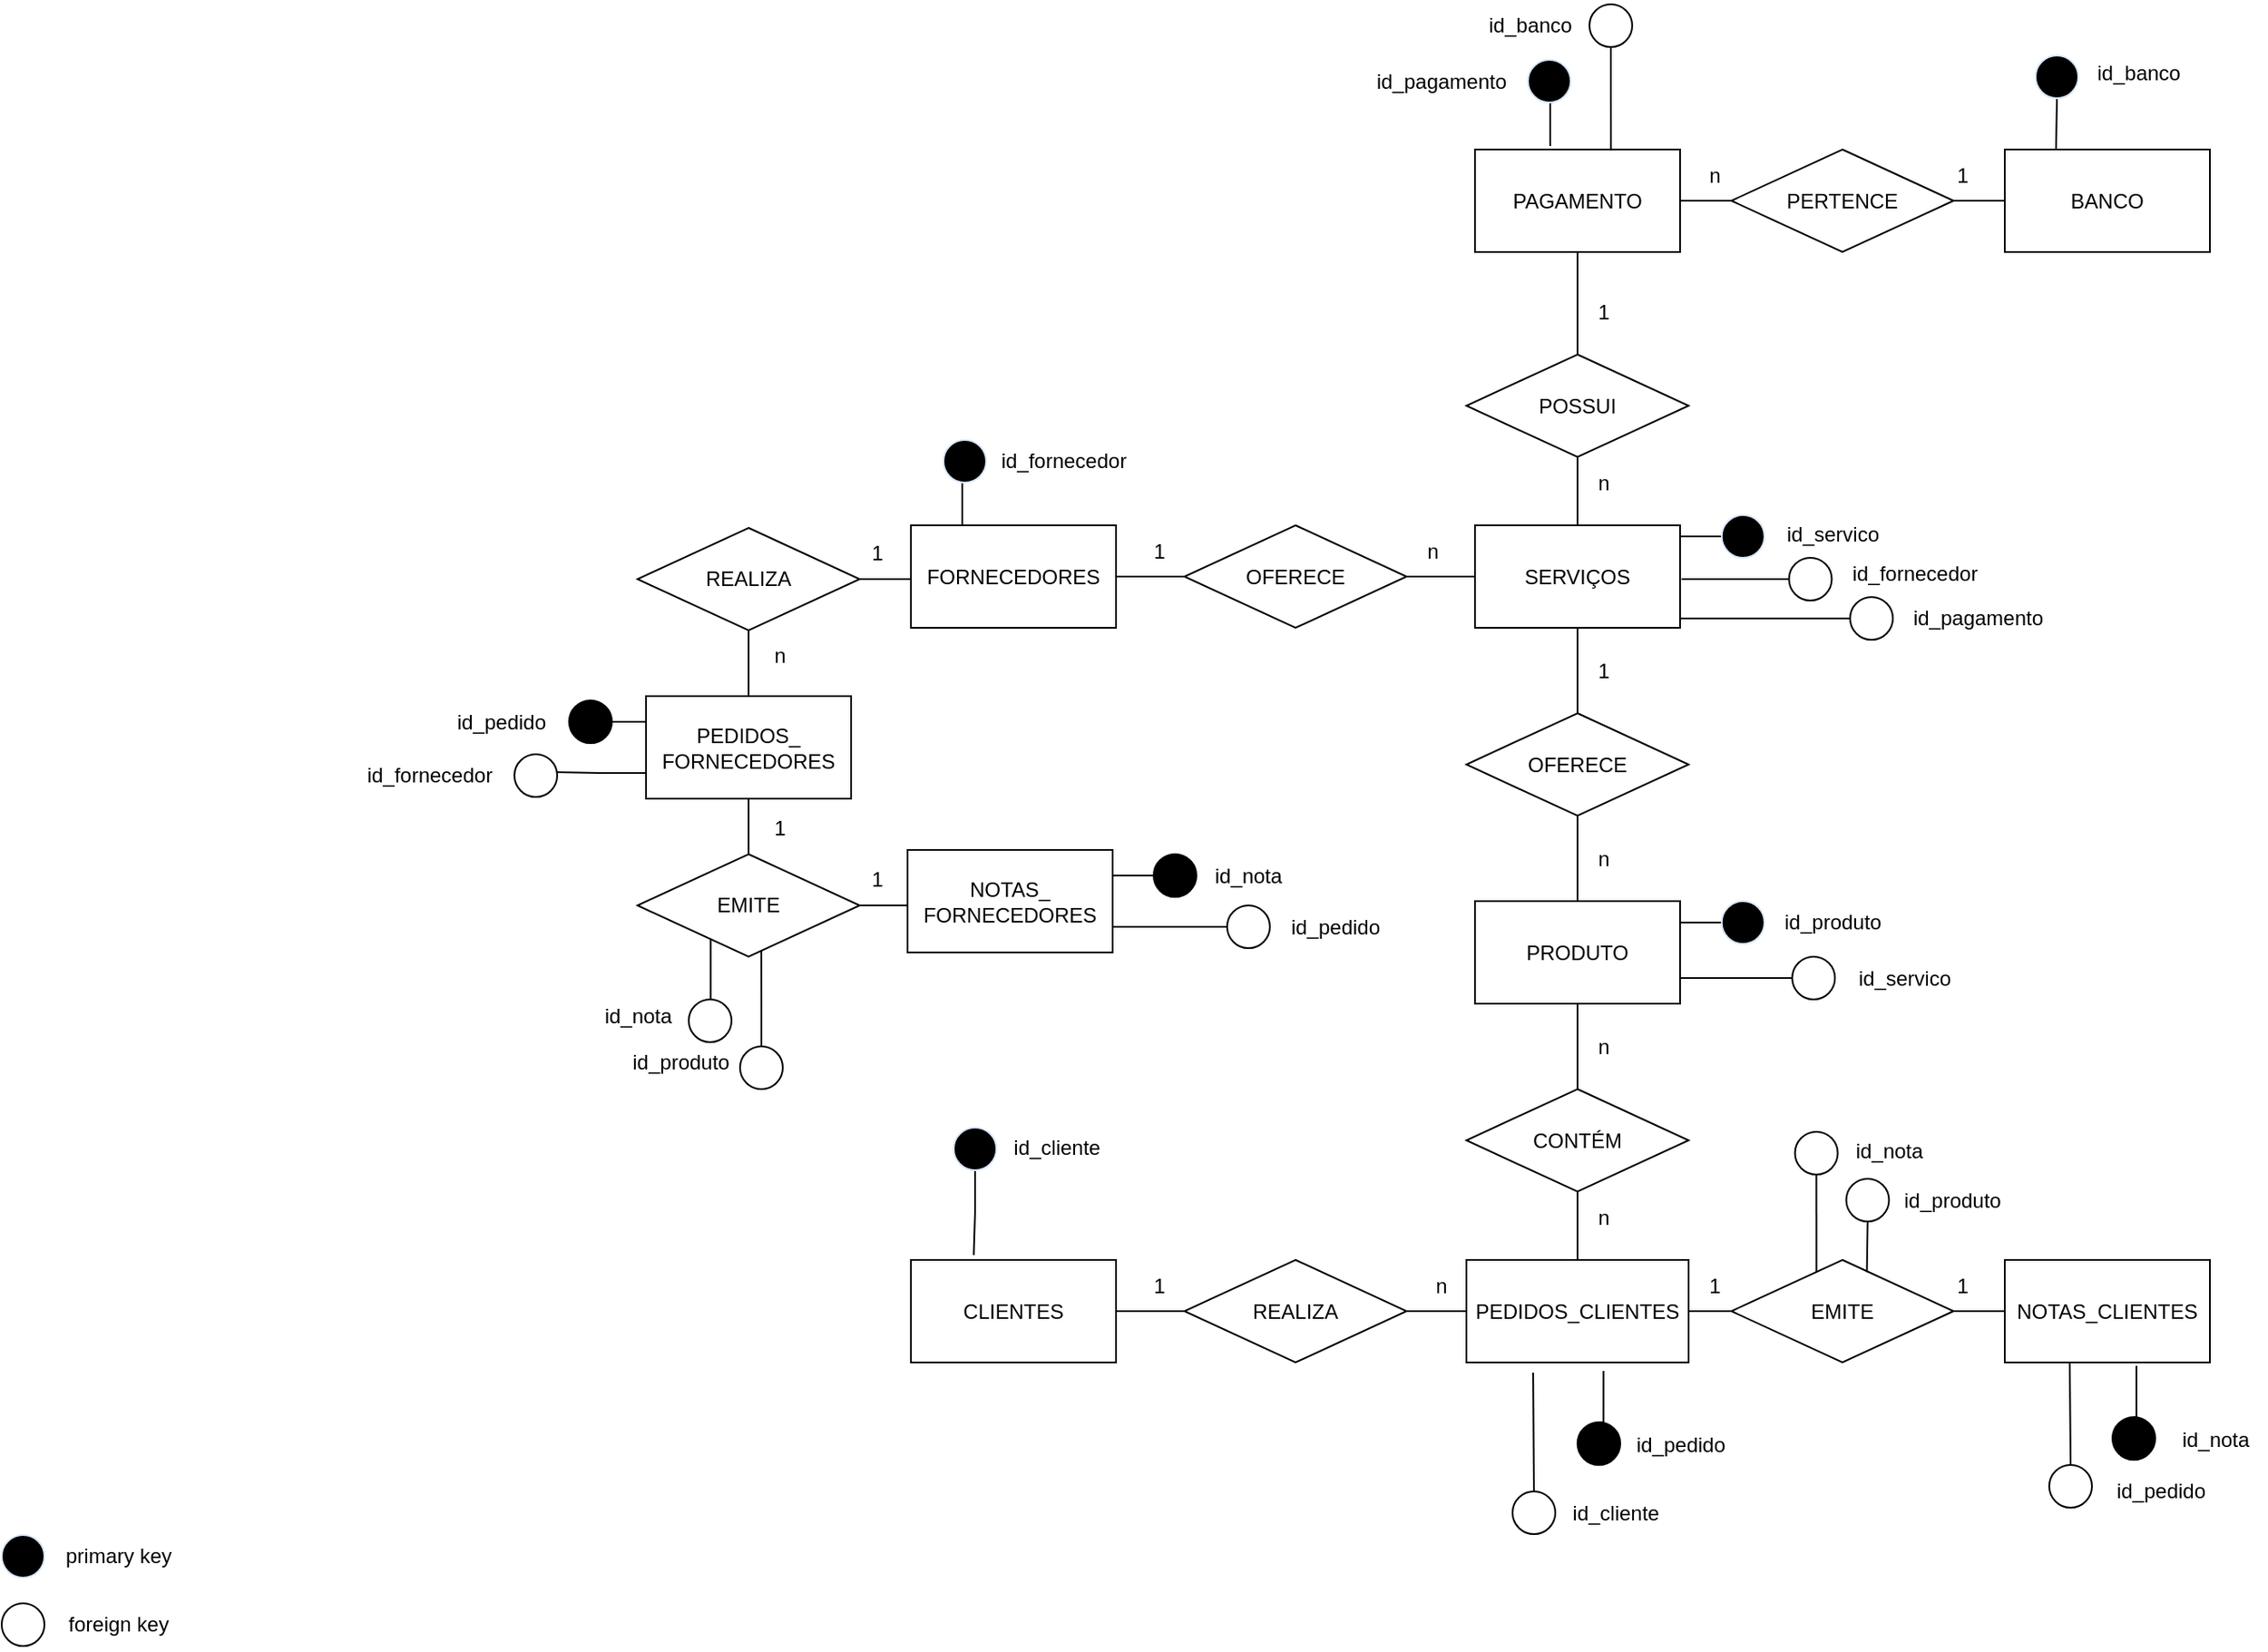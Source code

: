 <mxfile version="21.8.0" type="github">
  <diagram id="R2lEEEUBdFMjLlhIrx00" name="Page-1">
    <mxGraphModel dx="2899" dy="1129" grid="1" gridSize="10" guides="1" tooltips="1" connect="1" arrows="1" fold="1" page="1" pageScale="1" pageWidth="850" pageHeight="1100" math="0" shadow="0" extFonts="Permanent Marker^https://fonts.googleapis.com/css?family=Permanent+Marker">
      <root>
        <mxCell id="0" />
        <mxCell id="1" parent="0" />
        <mxCell id="9SZ4BjFvW9n5TUdodfRy-33" style="edgeStyle=orthogonalEdgeStyle;rounded=0;orthogonalLoop=1;jettySize=auto;html=1;exitX=1;exitY=0.5;exitDx=0;exitDy=0;entryX=0;entryY=0.5;entryDx=0;entryDy=0;endArrow=none;endFill=0;" parent="1" source="9SZ4BjFvW9n5TUdodfRy-1" target="9SZ4BjFvW9n5TUdodfRy-15" edge="1">
          <mxGeometry relative="1" as="geometry" />
        </mxCell>
        <mxCell id="9SZ4BjFvW9n5TUdodfRy-1" value="FORNECEDORES" style="rounded=0;whiteSpace=wrap;html=1;" parent="1" vertex="1">
          <mxGeometry x="-278" y="408.5" width="120" height="60" as="geometry" />
        </mxCell>
        <mxCell id="9SZ4BjFvW9n5TUdodfRy-47" style="edgeStyle=orthogonalEdgeStyle;shape=connector;rounded=0;orthogonalLoop=1;jettySize=auto;html=1;exitX=0.5;exitY=1;exitDx=0;exitDy=0;entryX=0.5;entryY=0;entryDx=0;entryDy=0;labelBackgroundColor=default;strokeColor=default;fontFamily=Helvetica;fontSize=11;fontColor=default;endArrow=none;endFill=0;" parent="1" source="9SZ4BjFvW9n5TUdodfRy-2" target="9SZ4BjFvW9n5TUdodfRy-16" edge="1">
          <mxGeometry relative="1" as="geometry" />
        </mxCell>
        <mxCell id="9SZ4BjFvW9n5TUdodfRy-2" value="SERVIÇOS" style="rounded=0;whiteSpace=wrap;html=1;" parent="1" vertex="1">
          <mxGeometry x="52" y="408.5" width="120" height="60" as="geometry" />
        </mxCell>
        <mxCell id="9SZ4BjFvW9n5TUdodfRy-43" style="edgeStyle=orthogonalEdgeStyle;shape=connector;rounded=0;orthogonalLoop=1;jettySize=auto;html=1;exitX=1;exitY=0.5;exitDx=0;exitDy=0;entryX=0;entryY=0.5;entryDx=0;entryDy=0;labelBackgroundColor=default;strokeColor=default;fontFamily=Helvetica;fontSize=11;fontColor=default;endArrow=none;endFill=0;" parent="1" source="9SZ4BjFvW9n5TUdodfRy-15" target="9SZ4BjFvW9n5TUdodfRy-2" edge="1">
          <mxGeometry relative="1" as="geometry" />
        </mxCell>
        <mxCell id="9SZ4BjFvW9n5TUdodfRy-15" value="OFERECE" style="rhombus;whiteSpace=wrap;html=1;" parent="1" vertex="1">
          <mxGeometry x="-118" y="408.5" width="130" height="60" as="geometry" />
        </mxCell>
        <mxCell id="9SZ4BjFvW9n5TUdodfRy-48" style="edgeStyle=orthogonalEdgeStyle;shape=connector;rounded=0;orthogonalLoop=1;jettySize=auto;html=1;exitX=0.5;exitY=1;exitDx=0;exitDy=0;entryX=0.5;entryY=0;entryDx=0;entryDy=0;labelBackgroundColor=default;strokeColor=default;fontFamily=Helvetica;fontSize=11;fontColor=default;endArrow=none;endFill=0;" parent="1" source="9SZ4BjFvW9n5TUdodfRy-16" target="9SZ4BjFvW9n5TUdodfRy-17" edge="1">
          <mxGeometry relative="1" as="geometry" />
        </mxCell>
        <mxCell id="9SZ4BjFvW9n5TUdodfRy-16" value="OFERECE" style="rhombus;whiteSpace=wrap;html=1;" parent="1" vertex="1">
          <mxGeometry x="47" y="518.5" width="130" height="60" as="geometry" />
        </mxCell>
        <mxCell id="9SZ4BjFvW9n5TUdodfRy-50" style="edgeStyle=orthogonalEdgeStyle;shape=connector;rounded=0;orthogonalLoop=1;jettySize=auto;html=1;exitX=0.5;exitY=1;exitDx=0;exitDy=0;entryX=0.5;entryY=0;entryDx=0;entryDy=0;labelBackgroundColor=default;strokeColor=default;fontFamily=Helvetica;fontSize=11;fontColor=default;endArrow=none;endFill=0;" parent="1" source="9SZ4BjFvW9n5TUdodfRy-17" target="9SZ4BjFvW9n5TUdodfRy-49" edge="1">
          <mxGeometry relative="1" as="geometry" />
        </mxCell>
        <mxCell id="9SZ4BjFvW9n5TUdodfRy-17" value="PRODUTO" style="rounded=0;whiteSpace=wrap;html=1;" parent="1" vertex="1">
          <mxGeometry x="52" y="628.5" width="120" height="60" as="geometry" />
        </mxCell>
        <mxCell id="9SZ4BjFvW9n5TUdodfRy-42" style="edgeStyle=orthogonalEdgeStyle;shape=connector;rounded=0;orthogonalLoop=1;jettySize=auto;html=1;exitX=1;exitY=0.5;exitDx=0;exitDy=0;entryX=0;entryY=0.5;entryDx=0;entryDy=0;labelBackgroundColor=default;strokeColor=default;fontFamily=Helvetica;fontSize=11;fontColor=default;endArrow=none;endFill=0;" parent="1" source="9SZ4BjFvW9n5TUdodfRy-18" target="9SZ4BjFvW9n5TUdodfRy-20" edge="1">
          <mxGeometry relative="1" as="geometry" />
        </mxCell>
        <mxCell id="9SZ4BjFvW9n5TUdodfRy-18" value="CLIENTES" style="rounded=0;whiteSpace=wrap;html=1;" parent="1" vertex="1">
          <mxGeometry x="-278" y="838.5" width="120" height="60" as="geometry" />
        </mxCell>
        <mxCell id="9SZ4BjFvW9n5TUdodfRy-40" style="edgeStyle=orthogonalEdgeStyle;shape=connector;rounded=0;orthogonalLoop=1;jettySize=auto;html=1;exitX=1;exitY=0.5;exitDx=0;exitDy=0;entryX=0;entryY=0.5;entryDx=0;entryDy=0;labelBackgroundColor=default;strokeColor=default;fontFamily=Helvetica;fontSize=11;fontColor=default;endArrow=none;endFill=0;" parent="1" source="9SZ4BjFvW9n5TUdodfRy-19" target="9SZ4BjFvW9n5TUdodfRy-21" edge="1">
          <mxGeometry relative="1" as="geometry" />
        </mxCell>
        <mxCell id="9SZ4BjFvW9n5TUdodfRy-19" value="PEDIDOS_CLIENTES" style="rounded=0;whiteSpace=wrap;html=1;" parent="1" vertex="1">
          <mxGeometry x="47" y="838.5" width="130" height="60" as="geometry" />
        </mxCell>
        <mxCell id="9SZ4BjFvW9n5TUdodfRy-41" style="edgeStyle=orthogonalEdgeStyle;shape=connector;rounded=0;orthogonalLoop=1;jettySize=auto;html=1;exitX=1;exitY=0.5;exitDx=0;exitDy=0;entryX=0;entryY=0.5;entryDx=0;entryDy=0;labelBackgroundColor=default;strokeColor=default;fontFamily=Helvetica;fontSize=11;fontColor=default;endArrow=none;endFill=0;" parent="1" source="9SZ4BjFvW9n5TUdodfRy-20" target="9SZ4BjFvW9n5TUdodfRy-19" edge="1">
          <mxGeometry relative="1" as="geometry" />
        </mxCell>
        <mxCell id="9SZ4BjFvW9n5TUdodfRy-20" value="REALIZA" style="rhombus;whiteSpace=wrap;html=1;" parent="1" vertex="1">
          <mxGeometry x="-118" y="838.5" width="130" height="60" as="geometry" />
        </mxCell>
        <mxCell id="9SZ4BjFvW9n5TUdodfRy-39" style="edgeStyle=orthogonalEdgeStyle;shape=connector;rounded=0;orthogonalLoop=1;jettySize=auto;html=1;exitX=1;exitY=0.5;exitDx=0;exitDy=0;entryX=0;entryY=0.5;entryDx=0;entryDy=0;labelBackgroundColor=default;strokeColor=default;fontFamily=Helvetica;fontSize=11;fontColor=default;endArrow=none;endFill=0;" parent="1" source="9SZ4BjFvW9n5TUdodfRy-21" target="9SZ4BjFvW9n5TUdodfRy-22" edge="1">
          <mxGeometry relative="1" as="geometry" />
        </mxCell>
        <mxCell id="9SZ4BjFvW9n5TUdodfRy-21" value="EMITE" style="rhombus;whiteSpace=wrap;html=1;" parent="1" vertex="1">
          <mxGeometry x="202" y="838.5" width="130" height="60" as="geometry" />
        </mxCell>
        <mxCell id="9SZ4BjFvW9n5TUdodfRy-22" value="NOTAS_CLIENTES" style="rounded=0;whiteSpace=wrap;html=1;" parent="1" vertex="1">
          <mxGeometry x="362" y="838.5" width="120" height="60" as="geometry" />
        </mxCell>
        <mxCell id="9SZ4BjFvW9n5TUdodfRy-31" style="edgeStyle=orthogonalEdgeStyle;rounded=0;orthogonalLoop=1;jettySize=auto;html=1;exitX=0.5;exitY=0;exitDx=0;exitDy=0;entryX=0.5;entryY=1;entryDx=0;entryDy=0;endArrow=none;endFill=0;" parent="1" source="9SZ4BjFvW9n5TUdodfRy-23" target="9SZ4BjFvW9n5TUdodfRy-24" edge="1">
          <mxGeometry relative="1" as="geometry" />
        </mxCell>
        <mxCell id="9SZ4BjFvW9n5TUdodfRy-32" style="edgeStyle=orthogonalEdgeStyle;rounded=0;orthogonalLoop=1;jettySize=auto;html=1;exitX=0.5;exitY=1;exitDx=0;exitDy=0;entryX=0.5;entryY=0;entryDx=0;entryDy=0;endArrow=none;endFill=0;" parent="1" source="9SZ4BjFvW9n5TUdodfRy-23" target="9SZ4BjFvW9n5TUdodfRy-2" edge="1">
          <mxGeometry relative="1" as="geometry" />
        </mxCell>
        <mxCell id="9SZ4BjFvW9n5TUdodfRy-23" value="POSSUI" style="rhombus;whiteSpace=wrap;html=1;" parent="1" vertex="1">
          <mxGeometry x="47" y="308.5" width="130" height="60" as="geometry" />
        </mxCell>
        <mxCell id="9SZ4BjFvW9n5TUdodfRy-29" style="edgeStyle=orthogonalEdgeStyle;rounded=0;orthogonalLoop=1;jettySize=auto;html=1;exitX=1;exitY=0.5;exitDx=0;exitDy=0;entryX=0;entryY=0.5;entryDx=0;entryDy=0;endArrow=none;endFill=0;" parent="1" source="9SZ4BjFvW9n5TUdodfRy-24" target="9SZ4BjFvW9n5TUdodfRy-25" edge="1">
          <mxGeometry relative="1" as="geometry" />
        </mxCell>
        <mxCell id="9SZ4BjFvW9n5TUdodfRy-24" value="PAGAMENTO" style="rounded=0;whiteSpace=wrap;html=1;" parent="1" vertex="1">
          <mxGeometry x="52" y="188.5" width="120" height="60" as="geometry" />
        </mxCell>
        <mxCell id="9SZ4BjFvW9n5TUdodfRy-30" style="edgeStyle=orthogonalEdgeStyle;rounded=0;orthogonalLoop=1;jettySize=auto;html=1;exitX=1;exitY=0.5;exitDx=0;exitDy=0;entryX=0;entryY=0.5;entryDx=0;entryDy=0;endArrow=none;endFill=0;" parent="1" source="9SZ4BjFvW9n5TUdodfRy-25" target="9SZ4BjFvW9n5TUdodfRy-26" edge="1">
          <mxGeometry relative="1" as="geometry" />
        </mxCell>
        <mxCell id="9SZ4BjFvW9n5TUdodfRy-25" value="PERTENCE" style="rhombus;whiteSpace=wrap;html=1;" parent="1" vertex="1">
          <mxGeometry x="202" y="188.5" width="130" height="60" as="geometry" />
        </mxCell>
        <mxCell id="9SZ4BjFvW9n5TUdodfRy-26" value="BANCO" style="rounded=0;whiteSpace=wrap;html=1;" parent="1" vertex="1">
          <mxGeometry x="362" y="188.5" width="120" height="60" as="geometry" />
        </mxCell>
        <mxCell id="9SZ4BjFvW9n5TUdodfRy-51" style="edgeStyle=orthogonalEdgeStyle;shape=connector;rounded=0;orthogonalLoop=1;jettySize=auto;html=1;exitX=0.5;exitY=1;exitDx=0;exitDy=0;entryX=0.5;entryY=0;entryDx=0;entryDy=0;labelBackgroundColor=default;strokeColor=default;fontFamily=Helvetica;fontSize=11;fontColor=default;endArrow=none;endFill=0;" parent="1" source="9SZ4BjFvW9n5TUdodfRy-49" target="9SZ4BjFvW9n5TUdodfRy-19" edge="1">
          <mxGeometry relative="1" as="geometry" />
        </mxCell>
        <mxCell id="9SZ4BjFvW9n5TUdodfRy-49" value="CONTÉM" style="rhombus;whiteSpace=wrap;html=1;" parent="1" vertex="1">
          <mxGeometry x="47" y="738.5" width="130" height="60" as="geometry" />
        </mxCell>
        <mxCell id="58NiY-m9ll7MiTMHbSQg-1" value="1" style="text;html=1;align=center;verticalAlign=middle;resizable=0;points=[];autosize=1;strokeColor=none;fillColor=none;" parent="1" vertex="1">
          <mxGeometry x="-148" y="408.5" width="30" height="30" as="geometry" />
        </mxCell>
        <mxCell id="58NiY-m9ll7MiTMHbSQg-2" value="n" style="text;html=1;align=center;verticalAlign=middle;resizable=0;points=[];autosize=1;strokeColor=none;fillColor=none;" parent="1" vertex="1">
          <mxGeometry x="12" y="408.5" width="30" height="30" as="geometry" />
        </mxCell>
        <mxCell id="58NiY-m9ll7MiTMHbSQg-3" value="1" style="text;html=1;align=center;verticalAlign=middle;resizable=0;points=[];autosize=1;strokeColor=none;fillColor=none;" parent="1" vertex="1">
          <mxGeometry x="112" y="478.5" width="30" height="30" as="geometry" />
        </mxCell>
        <mxCell id="58NiY-m9ll7MiTMHbSQg-4" value="n" style="text;html=1;align=center;verticalAlign=middle;resizable=0;points=[];autosize=1;strokeColor=none;fillColor=none;" parent="1" vertex="1">
          <mxGeometry x="112" y="588.5" width="30" height="30" as="geometry" />
        </mxCell>
        <mxCell id="58NiY-m9ll7MiTMHbSQg-5" value="1" style="text;html=1;align=center;verticalAlign=middle;resizable=0;points=[];autosize=1;strokeColor=none;fillColor=none;" parent="1" vertex="1">
          <mxGeometry x="112" y="268.5" width="30" height="30" as="geometry" />
        </mxCell>
        <mxCell id="58NiY-m9ll7MiTMHbSQg-6" value="n" style="text;html=1;align=center;verticalAlign=middle;resizable=0;points=[];autosize=1;strokeColor=none;fillColor=none;" parent="1" vertex="1">
          <mxGeometry x="112" y="368.5" width="30" height="30" as="geometry" />
        </mxCell>
        <mxCell id="58NiY-m9ll7MiTMHbSQg-7" value="1" style="text;html=1;align=center;verticalAlign=middle;resizable=0;points=[];autosize=1;strokeColor=none;fillColor=none;" parent="1" vertex="1">
          <mxGeometry x="322" y="188.5" width="30" height="30" as="geometry" />
        </mxCell>
        <mxCell id="58NiY-m9ll7MiTMHbSQg-8" value="n" style="text;html=1;align=center;verticalAlign=middle;resizable=0;points=[];autosize=1;strokeColor=none;fillColor=none;" parent="1" vertex="1">
          <mxGeometry x="177" y="188.5" width="30" height="30" as="geometry" />
        </mxCell>
        <mxCell id="58NiY-m9ll7MiTMHbSQg-9" value="n" style="text;html=1;align=center;verticalAlign=middle;resizable=0;points=[];autosize=1;strokeColor=none;fillColor=none;" parent="1" vertex="1">
          <mxGeometry x="112" y="798.5" width="30" height="30" as="geometry" />
        </mxCell>
        <mxCell id="58NiY-m9ll7MiTMHbSQg-10" value="n" style="text;html=1;align=center;verticalAlign=middle;resizable=0;points=[];autosize=1;strokeColor=none;fillColor=none;" parent="1" vertex="1">
          <mxGeometry x="112" y="698.5" width="30" height="30" as="geometry" />
        </mxCell>
        <mxCell id="58NiY-m9ll7MiTMHbSQg-11" value="1" style="text;html=1;align=center;verticalAlign=middle;resizable=0;points=[];autosize=1;strokeColor=none;fillColor=none;" parent="1" vertex="1">
          <mxGeometry x="177" y="838.5" width="30" height="30" as="geometry" />
        </mxCell>
        <mxCell id="58NiY-m9ll7MiTMHbSQg-12" value="1" style="text;html=1;align=center;verticalAlign=middle;resizable=0;points=[];autosize=1;strokeColor=none;fillColor=none;" parent="1" vertex="1">
          <mxGeometry x="322" y="838.5" width="30" height="30" as="geometry" />
        </mxCell>
        <mxCell id="58NiY-m9ll7MiTMHbSQg-14" value="n" style="text;html=1;align=center;verticalAlign=middle;resizable=0;points=[];autosize=1;strokeColor=none;fillColor=none;" parent="1" vertex="1">
          <mxGeometry x="17" y="838.5" width="30" height="30" as="geometry" />
        </mxCell>
        <mxCell id="58NiY-m9ll7MiTMHbSQg-15" value="1" style="text;html=1;align=center;verticalAlign=middle;resizable=0;points=[];autosize=1;strokeColor=none;fillColor=none;" parent="1" vertex="1">
          <mxGeometry x="-148" y="838.5" width="30" height="30" as="geometry" />
        </mxCell>
        <mxCell id="58NiY-m9ll7MiTMHbSQg-19" style="edgeStyle=orthogonalEdgeStyle;rounded=0;orthogonalLoop=1;jettySize=auto;html=1;exitX=0.5;exitY=1;exitDx=0;exitDy=0;entryX=0.181;entryY=-0.005;entryDx=0;entryDy=0;entryPerimeter=0;endArrow=none;endFill=0;" parent="1" source="58NiY-m9ll7MiTMHbSQg-16" edge="1">
          <mxGeometry relative="1" as="geometry">
            <mxPoint x="-241.28" y="835.7" as="targetPoint" />
          </mxGeometry>
        </mxCell>
        <mxCell id="58NiY-m9ll7MiTMHbSQg-16" value="" style="ellipse;whiteSpace=wrap;html=1;aspect=fixed;fillColor=#000000;strokeColor=#DAE8FC;gradientColor=none;gradientDirection=radial;" parent="1" vertex="1">
          <mxGeometry x="-253" y="761" width="25" height="25" as="geometry" />
        </mxCell>
        <mxCell id="58NiY-m9ll7MiTMHbSQg-17" value="id_cliente" style="text;html=1;align=center;verticalAlign=middle;resizable=0;points=[];autosize=1;strokeColor=none;fillColor=none;" parent="1" vertex="1">
          <mxGeometry x="-228" y="757.5" width="70" height="30" as="geometry" />
        </mxCell>
        <mxCell id="PkK_5irzJDlytLqwACbt-1" style="edgeStyle=orthogonalEdgeStyle;rounded=0;orthogonalLoop=1;jettySize=auto;html=1;exitX=0.5;exitY=0;exitDx=0;exitDy=0;entryX=0.617;entryY=1.083;entryDx=0;entryDy=0;entryPerimeter=0;endArrow=none;endFill=0;" parent="1" source="58NiY-m9ll7MiTMHbSQg-20" target="9SZ4BjFvW9n5TUdodfRy-19" edge="1">
          <mxGeometry relative="1" as="geometry" />
        </mxCell>
        <mxCell id="58NiY-m9ll7MiTMHbSQg-20" value="" style="ellipse;whiteSpace=wrap;html=1;aspect=fixed;fillColor=#000000;strokeColor=#000000;gradientColor=none;gradientDirection=radial;" parent="1" vertex="1">
          <mxGeometry x="112" y="933.5" width="25" height="25" as="geometry" />
        </mxCell>
        <mxCell id="58NiY-m9ll7MiTMHbSQg-21" value="id_pedido" style="text;html=1;align=center;verticalAlign=middle;resizable=0;points=[];autosize=1;strokeColor=none;fillColor=none;" parent="1" vertex="1">
          <mxGeometry x="132" y="931.5" width="80" height="30" as="geometry" />
        </mxCell>
        <mxCell id="PkK_5irzJDlytLqwACbt-2" style="edgeStyle=orthogonalEdgeStyle;rounded=0;orthogonalLoop=1;jettySize=auto;html=1;exitX=0.5;exitY=0;exitDx=0;exitDy=0;entryX=0.392;entryY=1.1;entryDx=0;entryDy=0;entryPerimeter=0;endArrow=none;endFill=0;" parent="1" source="58NiY-m9ll7MiTMHbSQg-22" edge="1">
          <mxGeometry relative="1" as="geometry">
            <mxPoint x="86.04" y="904.5" as="targetPoint" />
          </mxGeometry>
        </mxCell>
        <mxCell id="58NiY-m9ll7MiTMHbSQg-22" value="" style="ellipse;whiteSpace=wrap;html=1;aspect=fixed;fillColor=none;strokeColor=#000000;gradientColor=none;gradientDirection=radial;" parent="1" vertex="1">
          <mxGeometry x="74" y="974" width="25" height="25" as="geometry" />
        </mxCell>
        <mxCell id="58NiY-m9ll7MiTMHbSQg-23" value="id_cliente" style="text;html=1;align=center;verticalAlign=middle;resizable=0;points=[];autosize=1;strokeColor=none;fillColor=none;" parent="1" vertex="1">
          <mxGeometry x="99" y="971.5" width="70" height="30" as="geometry" />
        </mxCell>
        <mxCell id="PkK_5irzJDlytLqwACbt-11" style="edgeStyle=orthogonalEdgeStyle;rounded=0;orthogonalLoop=1;jettySize=auto;html=1;exitX=0.5;exitY=0;exitDx=0;exitDy=0;entryX=0.575;entryY=1.033;entryDx=0;entryDy=0;entryPerimeter=0;endArrow=none;endFill=0;" parent="1" source="58NiY-m9ll7MiTMHbSQg-24" edge="1">
          <mxGeometry relative="1" as="geometry">
            <mxPoint x="439.0" y="900.48" as="targetPoint" />
          </mxGeometry>
        </mxCell>
        <mxCell id="58NiY-m9ll7MiTMHbSQg-24" value="" style="ellipse;whiteSpace=wrap;html=1;aspect=fixed;fillColor=#000000;strokeColor=#000000;gradientColor=none;gradientDirection=radial;" parent="1" vertex="1">
          <mxGeometry x="425" y="930.5" width="25" height="25" as="geometry" />
        </mxCell>
        <mxCell id="58NiY-m9ll7MiTMHbSQg-25" value="id_nota" style="text;html=1;align=center;verticalAlign=middle;resizable=0;points=[];autosize=1;strokeColor=none;fillColor=none;" parent="1" vertex="1">
          <mxGeometry x="455" y="928.5" width="60" height="30" as="geometry" />
        </mxCell>
        <mxCell id="PkK_5irzJDlytLqwACbt-8" style="edgeStyle=orthogonalEdgeStyle;rounded=0;orthogonalLoop=1;jettySize=auto;html=1;exitX=0.5;exitY=0;exitDx=0;exitDy=0;entryX=0.25;entryY=1;entryDx=0;entryDy=0;endArrow=none;endFill=0;" parent="1" source="58NiY-m9ll7MiTMHbSQg-26" edge="1">
          <mxGeometry relative="1" as="geometry">
            <mxPoint x="400" y="898.5" as="targetPoint" />
          </mxGeometry>
        </mxCell>
        <mxCell id="58NiY-m9ll7MiTMHbSQg-26" value="" style="ellipse;whiteSpace=wrap;html=1;aspect=fixed;fillColor=none;strokeColor=#000000;gradientColor=none;gradientDirection=radial;" parent="1" vertex="1">
          <mxGeometry x="388" y="958.5" width="25" height="25" as="geometry" />
        </mxCell>
        <mxCell id="58NiY-m9ll7MiTMHbSQg-28" value="id_pedido" style="text;html=1;align=center;verticalAlign=middle;resizable=0;points=[];autosize=1;strokeColor=none;fillColor=none;" parent="1" vertex="1">
          <mxGeometry x="413" y="958.5" width="80" height="30" as="geometry" />
        </mxCell>
        <mxCell id="58NiY-m9ll7MiTMHbSQg-30" value="id_nota" style="text;html=1;align=center;verticalAlign=middle;resizable=0;points=[];autosize=1;strokeColor=none;fillColor=none;" parent="1" vertex="1">
          <mxGeometry x="264.25" y="760" width="60" height="30" as="geometry" />
        </mxCell>
        <mxCell id="58NiY-m9ll7MiTMHbSQg-31" value="" style="ellipse;whiteSpace=wrap;html=1;aspect=fixed;fillColor=none;strokeColor=#000000;gradientColor=none;gradientDirection=radial;" parent="1" vertex="1">
          <mxGeometry x="239.25" y="763.5" width="25" height="25" as="geometry" />
        </mxCell>
        <mxCell id="PkK_5irzJDlytLqwACbt-26" style="edgeStyle=orthogonalEdgeStyle;rounded=0;orthogonalLoop=1;jettySize=auto;html=1;exitX=0.5;exitY=1;exitDx=0;exitDy=0;endArrow=none;endFill=0;entryX=0.61;entryY=0.119;entryDx=0;entryDy=0;entryPerimeter=0;" parent="1" source="58NiY-m9ll7MiTMHbSQg-33" target="9SZ4BjFvW9n5TUdodfRy-21" edge="1">
          <mxGeometry relative="1" as="geometry">
            <mxPoint x="280" y="838.5" as="targetPoint" />
          </mxGeometry>
        </mxCell>
        <mxCell id="58NiY-m9ll7MiTMHbSQg-33" value="" style="ellipse;whiteSpace=wrap;html=1;aspect=fixed;fillColor=none;strokeColor=#000000;gradientColor=none;gradientDirection=radial;" parent="1" vertex="1">
          <mxGeometry x="269.25" y="791" width="25" height="25" as="geometry" />
        </mxCell>
        <mxCell id="58NiY-m9ll7MiTMHbSQg-34" value="id_produto" style="text;html=1;align=center;verticalAlign=middle;resizable=0;points=[];autosize=1;strokeColor=none;fillColor=none;" parent="1" vertex="1">
          <mxGeometry x="290.5" y="788.5" width="80" height="30" as="geometry" />
        </mxCell>
        <mxCell id="PkK_5irzJDlytLqwACbt-13" style="edgeStyle=orthogonalEdgeStyle;rounded=0;orthogonalLoop=1;jettySize=auto;html=1;exitX=0;exitY=0.5;exitDx=0;exitDy=0;entryX=1;entryY=0.75;entryDx=0;entryDy=0;endArrow=none;endFill=0;" parent="1" source="58NiY-m9ll7MiTMHbSQg-37" target="9SZ4BjFvW9n5TUdodfRy-17" edge="1">
          <mxGeometry relative="1" as="geometry" />
        </mxCell>
        <mxCell id="58NiY-m9ll7MiTMHbSQg-37" value="" style="ellipse;whiteSpace=wrap;html=1;aspect=fixed;fillColor=none;strokeColor=#000000;gradientColor=none;gradientDirection=radial;" parent="1" vertex="1">
          <mxGeometry x="237.63" y="661" width="25" height="25" as="geometry" />
        </mxCell>
        <mxCell id="58NiY-m9ll7MiTMHbSQg-38" value="id_produto" style="text;html=1;align=center;verticalAlign=middle;resizable=0;points=[];autosize=1;strokeColor=none;fillColor=none;" parent="1" vertex="1">
          <mxGeometry x="221.38" y="626" width="80" height="30" as="geometry" />
        </mxCell>
        <mxCell id="PkK_5irzJDlytLqwACbt-12" style="edgeStyle=orthogonalEdgeStyle;rounded=0;orthogonalLoop=1;jettySize=auto;html=1;exitX=0;exitY=0.5;exitDx=0;exitDy=0;entryX=1;entryY=0.25;entryDx=0;entryDy=0;endArrow=none;endFill=0;" parent="1" source="58NiY-m9ll7MiTMHbSQg-39" target="9SZ4BjFvW9n5TUdodfRy-17" edge="1">
          <mxGeometry relative="1" as="geometry" />
        </mxCell>
        <mxCell id="58NiY-m9ll7MiTMHbSQg-39" value="" style="ellipse;whiteSpace=wrap;html=1;aspect=fixed;fillColor=#000000;strokeColor=#DAE8FC;gradientColor=none;gradientDirection=radial;" parent="1" vertex="1">
          <mxGeometry x="196.38" y="628.5" width="25" height="25" as="geometry" />
        </mxCell>
        <mxCell id="58NiY-m9ll7MiTMHbSQg-41" value="id_servico" style="text;html=1;align=center;verticalAlign=middle;resizable=0;points=[];autosize=1;strokeColor=none;fillColor=none;" parent="1" vertex="1">
          <mxGeometry x="262.63" y="658.5" width="80" height="30" as="geometry" />
        </mxCell>
        <mxCell id="PkK_5irzJDlytLqwACbt-29" style="edgeStyle=orthogonalEdgeStyle;rounded=0;orthogonalLoop=1;jettySize=auto;html=1;exitX=0;exitY=0.5;exitDx=0;exitDy=0;entryX=1.007;entryY=0.526;entryDx=0;entryDy=0;entryPerimeter=0;endArrow=none;endFill=0;" parent="1" source="58NiY-m9ll7MiTMHbSQg-42" target="9SZ4BjFvW9n5TUdodfRy-2" edge="1">
          <mxGeometry relative="1" as="geometry" />
        </mxCell>
        <mxCell id="58NiY-m9ll7MiTMHbSQg-42" value="" style="ellipse;whiteSpace=wrap;html=1;aspect=fixed;fillColor=none;strokeColor=#000000;gradientColor=none;gradientDirection=radial;" parent="1" vertex="1">
          <mxGeometry x="235.75" y="427.5" width="25" height="25" as="geometry" />
        </mxCell>
        <mxCell id="PkK_5irzJDlytLqwACbt-20" style="edgeStyle=orthogonalEdgeStyle;rounded=0;orthogonalLoop=1;jettySize=auto;html=1;exitX=0;exitY=0.5;exitDx=0;exitDy=0;entryX=1;entryY=0;entryDx=0;entryDy=0;endArrow=none;endFill=0;" parent="1" source="58NiY-m9ll7MiTMHbSQg-44" target="9SZ4BjFvW9n5TUdodfRy-2" edge="1">
          <mxGeometry relative="1" as="geometry" />
        </mxCell>
        <mxCell id="58NiY-m9ll7MiTMHbSQg-44" value="" style="ellipse;whiteSpace=wrap;html=1;aspect=fixed;fillColor=#000000;strokeColor=#DAE8FC;gradientColor=none;gradientDirection=radial;" parent="1" vertex="1">
          <mxGeometry x="196.38" y="402.5" width="25" height="25" as="geometry" />
        </mxCell>
        <mxCell id="58NiY-m9ll7MiTMHbSQg-45" value="id_servico" style="text;html=1;align=center;verticalAlign=middle;resizable=0;points=[];autosize=1;strokeColor=none;fillColor=none;" parent="1" vertex="1">
          <mxGeometry x="221.38" y="399" width="80" height="30" as="geometry" />
        </mxCell>
        <mxCell id="58NiY-m9ll7MiTMHbSQg-46" value="id_fornecedor" style="text;html=1;align=center;verticalAlign=middle;resizable=0;points=[];autosize=1;strokeColor=none;fillColor=none;" parent="1" vertex="1">
          <mxGeometry x="259.25" y="422" width="100" height="30" as="geometry" />
        </mxCell>
        <mxCell id="PkK_5irzJDlytLqwACbt-30" style="edgeStyle=orthogonalEdgeStyle;rounded=0;orthogonalLoop=1;jettySize=auto;html=1;exitX=0;exitY=0.5;exitDx=0;exitDy=0;entryX=1;entryY=0.909;entryDx=0;entryDy=0;entryPerimeter=0;endArrow=none;endFill=0;" parent="1" source="58NiY-m9ll7MiTMHbSQg-47" target="9SZ4BjFvW9n5TUdodfRy-2" edge="1">
          <mxGeometry relative="1" as="geometry" />
        </mxCell>
        <mxCell id="58NiY-m9ll7MiTMHbSQg-47" value="" style="ellipse;whiteSpace=wrap;html=1;aspect=fixed;fillColor=none;strokeColor=#000000;gradientColor=none;gradientDirection=radial;" parent="1" vertex="1">
          <mxGeometry x="271.5" y="450.5" width="25" height="25" as="geometry" />
        </mxCell>
        <mxCell id="58NiY-m9ll7MiTMHbSQg-48" value="id_pagamento" style="text;html=1;align=center;verticalAlign=middle;resizable=0;points=[];autosize=1;strokeColor=none;fillColor=none;" parent="1" vertex="1">
          <mxGeometry x="295.5" y="448" width="100" height="30" as="geometry" />
        </mxCell>
        <mxCell id="PkK_5irzJDlytLqwACbt-23" style="edgeStyle=orthogonalEdgeStyle;rounded=0;orthogonalLoop=1;jettySize=auto;html=1;exitX=0.5;exitY=1;exitDx=0;exitDy=0;entryX=0.25;entryY=0;entryDx=0;entryDy=0;endArrow=none;endFill=0;" parent="1" source="58NiY-m9ll7MiTMHbSQg-49" target="9SZ4BjFvW9n5TUdodfRy-1" edge="1">
          <mxGeometry relative="1" as="geometry" />
        </mxCell>
        <mxCell id="58NiY-m9ll7MiTMHbSQg-49" value="" style="ellipse;whiteSpace=wrap;html=1;aspect=fixed;fillColor=#000000;strokeColor=#DAE8FC;gradientColor=none;gradientDirection=radial;" parent="1" vertex="1">
          <mxGeometry x="-259" y="358.5" width="25" height="25" as="geometry" />
        </mxCell>
        <mxCell id="58NiY-m9ll7MiTMHbSQg-51" value="id_fornecedor" style="text;html=1;align=center;verticalAlign=middle;resizable=0;points=[];autosize=1;strokeColor=none;fillColor=none;" parent="1" vertex="1">
          <mxGeometry x="-239" y="356" width="100" height="30" as="geometry" />
        </mxCell>
        <mxCell id="PkK_5irzJDlytLqwACbt-19" style="edgeStyle=orthogonalEdgeStyle;rounded=0;orthogonalLoop=1;jettySize=auto;html=1;exitX=0.5;exitY=1;exitDx=0;exitDy=0;entryX=0.35;entryY=-0.033;entryDx=0;entryDy=0;entryPerimeter=0;endArrow=none;endFill=0;" parent="1" edge="1">
          <mxGeometry relative="1" as="geometry">
            <mxPoint x="97.5" y="161" as="sourcePoint" />
            <mxPoint x="96" y="186.52" as="targetPoint" />
          </mxGeometry>
        </mxCell>
        <mxCell id="58NiY-m9ll7MiTMHbSQg-52" value="" style="ellipse;whiteSpace=wrap;html=1;aspect=fixed;fillColor=#000000;strokeColor=#DAE8FC;gradientColor=none;gradientDirection=radial;" parent="1" vertex="1">
          <mxGeometry x="83" y="136" width="25" height="25" as="geometry" />
        </mxCell>
        <mxCell id="58NiY-m9ll7MiTMHbSQg-53" value="id_pagamento" style="text;html=1;align=center;verticalAlign=middle;resizable=0;points=[];autosize=1;strokeColor=none;fillColor=none;" parent="1" vertex="1">
          <mxGeometry x="-18" y="133.5" width="100" height="30" as="geometry" />
        </mxCell>
        <mxCell id="PkK_5irzJDlytLqwACbt-27" style="edgeStyle=orthogonalEdgeStyle;rounded=0;orthogonalLoop=1;jettySize=auto;html=1;exitX=0.5;exitY=1;exitDx=0;exitDy=0;entryX=0.663;entryY=0.011;entryDx=0;entryDy=0;entryPerimeter=0;endArrow=none;endFill=0;" parent="1" source="58NiY-m9ll7MiTMHbSQg-54" target="9SZ4BjFvW9n5TUdodfRy-24" edge="1">
          <mxGeometry relative="1" as="geometry" />
        </mxCell>
        <mxCell id="58NiY-m9ll7MiTMHbSQg-54" value="" style="ellipse;whiteSpace=wrap;html=1;aspect=fixed;fillColor=none;strokeColor=#000000;gradientColor=none;gradientDirection=radial;" parent="1" vertex="1">
          <mxGeometry x="119" y="103.5" width="25" height="25" as="geometry" />
        </mxCell>
        <mxCell id="58NiY-m9ll7MiTMHbSQg-56" value="id_banco" style="text;html=1;align=center;verticalAlign=middle;resizable=0;points=[];autosize=1;strokeColor=none;fillColor=none;" parent="1" vertex="1">
          <mxGeometry x="49" y="101" width="70" height="30" as="geometry" />
        </mxCell>
        <mxCell id="58NiY-m9ll7MiTMHbSQg-57" value="id_banco" style="text;html=1;align=center;verticalAlign=middle;resizable=0;points=[];autosize=1;strokeColor=none;fillColor=none;" parent="1" vertex="1">
          <mxGeometry x="405" y="128.5" width="70" height="30" as="geometry" />
        </mxCell>
        <mxCell id="PkK_5irzJDlytLqwACbt-17" style="edgeStyle=orthogonalEdgeStyle;rounded=0;orthogonalLoop=1;jettySize=auto;html=1;exitX=0.5;exitY=1;exitDx=0;exitDy=0;entryX=0.25;entryY=0;entryDx=0;entryDy=0;endArrow=none;endFill=0;" parent="1" source="58NiY-m9ll7MiTMHbSQg-58" target="9SZ4BjFvW9n5TUdodfRy-26" edge="1">
          <mxGeometry relative="1" as="geometry" />
        </mxCell>
        <mxCell id="58NiY-m9ll7MiTMHbSQg-58" value="" style="ellipse;whiteSpace=wrap;html=1;aspect=fixed;fillColor=#000000;strokeColor=#DAE8FC;gradientColor=none;gradientDirection=radial;" parent="1" vertex="1">
          <mxGeometry x="380" y="133.5" width="25" height="25" as="geometry" />
        </mxCell>
        <mxCell id="PkK_5irzJDlytLqwACbt-31" value="" style="ellipse;whiteSpace=wrap;html=1;aspect=fixed;fillColor=#000000;strokeColor=#DAE8FC;gradientColor=none;gradientDirection=radial;" parent="1" vertex="1">
          <mxGeometry x="-810" y="999.5" width="25" height="25" as="geometry" />
        </mxCell>
        <mxCell id="PkK_5irzJDlytLqwACbt-32" value="" style="ellipse;whiteSpace=wrap;html=1;aspect=fixed;fillColor=none;strokeColor=#000000;gradientColor=none;gradientDirection=radial;" parent="1" vertex="1">
          <mxGeometry x="-810" y="1039.5" width="25" height="25" as="geometry" />
        </mxCell>
        <mxCell id="PkK_5irzJDlytLqwACbt-33" value="primary key" style="text;html=1;align=center;verticalAlign=middle;resizable=0;points=[];autosize=1;strokeColor=none;fillColor=none;" parent="1" vertex="1">
          <mxGeometry x="-787" y="997" width="90" height="30" as="geometry" />
        </mxCell>
        <mxCell id="PkK_5irzJDlytLqwACbt-34" value="foreign key" style="text;html=1;align=center;verticalAlign=middle;resizable=0;points=[];autosize=1;strokeColor=none;fillColor=none;" parent="1" vertex="1">
          <mxGeometry x="-782.5" y="1037" width="80" height="30" as="geometry" />
        </mxCell>
        <mxCell id="QoTGDgL8qnIlRZt1RKWV-7" style="edgeStyle=orthogonalEdgeStyle;rounded=0;orthogonalLoop=1;jettySize=auto;html=1;exitX=0.5;exitY=1;exitDx=0;exitDy=0;endArrow=none;endFill=0;" edge="1" parent="1" source="QoTGDgL8qnIlRZt1RKWV-1" target="QoTGDgL8qnIlRZt1RKWV-2">
          <mxGeometry relative="1" as="geometry" />
        </mxCell>
        <mxCell id="QoTGDgL8qnIlRZt1RKWV-33" style="edgeStyle=orthogonalEdgeStyle;rounded=0;orthogonalLoop=1;jettySize=auto;html=1;exitX=0;exitY=0.25;exitDx=0;exitDy=0;endArrow=none;endFill=0;" edge="1" parent="1" source="QoTGDgL8qnIlRZt1RKWV-1" target="QoTGDgL8qnIlRZt1RKWV-22">
          <mxGeometry relative="1" as="geometry" />
        </mxCell>
        <mxCell id="QoTGDgL8qnIlRZt1RKWV-1" value="PEDIDOS_&lt;br&gt;FORNECEDORES" style="rounded=0;whiteSpace=wrap;html=1;" vertex="1" parent="1">
          <mxGeometry x="-433" y="508.5" width="120" height="60" as="geometry" />
        </mxCell>
        <mxCell id="QoTGDgL8qnIlRZt1RKWV-8" style="edgeStyle=orthogonalEdgeStyle;rounded=0;orthogonalLoop=1;jettySize=auto;html=1;exitX=1;exitY=0.5;exitDx=0;exitDy=0;entryX=0;entryY=0.5;entryDx=0;entryDy=0;endArrow=none;endFill=0;" edge="1" parent="1" source="QoTGDgL8qnIlRZt1RKWV-2" target="QoTGDgL8qnIlRZt1RKWV-3">
          <mxGeometry relative="1" as="geometry" />
        </mxCell>
        <mxCell id="QoTGDgL8qnIlRZt1RKWV-2" value="EMITE" style="rhombus;whiteSpace=wrap;html=1;" vertex="1" parent="1">
          <mxGeometry x="-438" y="601" width="130" height="60" as="geometry" />
        </mxCell>
        <mxCell id="QoTGDgL8qnIlRZt1RKWV-31" style="edgeStyle=orthogonalEdgeStyle;rounded=0;orthogonalLoop=1;jettySize=auto;html=1;exitX=1;exitY=0.25;exitDx=0;exitDy=0;endArrow=none;endFill=0;" edge="1" parent="1" source="QoTGDgL8qnIlRZt1RKWV-3" target="QoTGDgL8qnIlRZt1RKWV-27">
          <mxGeometry relative="1" as="geometry" />
        </mxCell>
        <mxCell id="QoTGDgL8qnIlRZt1RKWV-32" style="edgeStyle=orthogonalEdgeStyle;rounded=0;orthogonalLoop=1;jettySize=auto;html=1;exitX=1;exitY=0.75;exitDx=0;exitDy=0;endArrow=none;endFill=0;" edge="1" parent="1" source="QoTGDgL8qnIlRZt1RKWV-3" target="QoTGDgL8qnIlRZt1RKWV-29">
          <mxGeometry relative="1" as="geometry" />
        </mxCell>
        <mxCell id="QoTGDgL8qnIlRZt1RKWV-3" value="NOTAS_&lt;br&gt;FORNECEDORES" style="rounded=0;whiteSpace=wrap;html=1;" vertex="1" parent="1">
          <mxGeometry x="-280" y="598.5" width="120" height="60" as="geometry" />
        </mxCell>
        <mxCell id="QoTGDgL8qnIlRZt1RKWV-5" style="edgeStyle=orthogonalEdgeStyle;rounded=0;orthogonalLoop=1;jettySize=auto;html=1;exitX=1;exitY=0.5;exitDx=0;exitDy=0;entryX=0;entryY=0.5;entryDx=0;entryDy=0;endArrow=none;endFill=0;" edge="1" parent="1" source="QoTGDgL8qnIlRZt1RKWV-4" target="9SZ4BjFvW9n5TUdodfRy-1">
          <mxGeometry relative="1" as="geometry" />
        </mxCell>
        <mxCell id="QoTGDgL8qnIlRZt1RKWV-6" style="edgeStyle=orthogonalEdgeStyle;rounded=0;orthogonalLoop=1;jettySize=auto;html=1;exitX=0.5;exitY=1;exitDx=0;exitDy=0;entryX=0.5;entryY=0;entryDx=0;entryDy=0;endArrow=none;endFill=0;" edge="1" parent="1" source="QoTGDgL8qnIlRZt1RKWV-4" target="QoTGDgL8qnIlRZt1RKWV-1">
          <mxGeometry relative="1" as="geometry" />
        </mxCell>
        <mxCell id="QoTGDgL8qnIlRZt1RKWV-4" value="REALIZA" style="rhombus;whiteSpace=wrap;html=1;" vertex="1" parent="1">
          <mxGeometry x="-438" y="410" width="130" height="60" as="geometry" />
        </mxCell>
        <mxCell id="QoTGDgL8qnIlRZt1RKWV-10" style="edgeStyle=orthogonalEdgeStyle;rounded=0;orthogonalLoop=1;jettySize=auto;html=1;exitX=0.5;exitY=1;exitDx=0;exitDy=0;entryX=0.383;entryY=0.121;entryDx=0;entryDy=0;entryPerimeter=0;endArrow=none;endFill=0;" edge="1" parent="1" source="58NiY-m9ll7MiTMHbSQg-31" target="9SZ4BjFvW9n5TUdodfRy-21">
          <mxGeometry relative="1" as="geometry" />
        </mxCell>
        <mxCell id="QoTGDgL8qnIlRZt1RKWV-11" value="id_nota" style="text;html=1;align=center;verticalAlign=middle;resizable=0;points=[];autosize=1;strokeColor=none;fillColor=none;" vertex="1" parent="1">
          <mxGeometry x="-468" y="681" width="60" height="30" as="geometry" />
        </mxCell>
        <mxCell id="QoTGDgL8qnIlRZt1RKWV-12" value="" style="ellipse;whiteSpace=wrap;html=1;aspect=fixed;fillColor=none;strokeColor=#000000;gradientColor=none;gradientDirection=radial;" vertex="1" parent="1">
          <mxGeometry x="-408" y="686" width="25" height="25" as="geometry" />
        </mxCell>
        <mxCell id="QoTGDgL8qnIlRZt1RKWV-13" value="" style="ellipse;whiteSpace=wrap;html=1;aspect=fixed;fillColor=none;strokeColor=#000000;gradientColor=none;gradientDirection=radial;" vertex="1" parent="1">
          <mxGeometry x="-378" y="713.5" width="25" height="25" as="geometry" />
        </mxCell>
        <mxCell id="QoTGDgL8qnIlRZt1RKWV-16" value="id_produto" style="text;html=1;align=center;verticalAlign=middle;resizable=0;points=[];autosize=1;strokeColor=none;fillColor=none;" vertex="1" parent="1">
          <mxGeometry x="-453" y="707.5" width="80" height="30" as="geometry" />
        </mxCell>
        <mxCell id="QoTGDgL8qnIlRZt1RKWV-17" style="edgeStyle=orthogonalEdgeStyle;rounded=0;orthogonalLoop=1;jettySize=auto;html=1;exitX=0.5;exitY=0;exitDx=0;exitDy=0;entryX=0.557;entryY=0.942;entryDx=0;entryDy=0;entryPerimeter=0;endArrow=none;endFill=0;" edge="1" parent="1" source="QoTGDgL8qnIlRZt1RKWV-13" target="QoTGDgL8qnIlRZt1RKWV-2">
          <mxGeometry relative="1" as="geometry" />
        </mxCell>
        <mxCell id="QoTGDgL8qnIlRZt1RKWV-20" style="edgeStyle=orthogonalEdgeStyle;rounded=0;orthogonalLoop=1;jettySize=auto;html=1;exitX=0.511;exitY=-0.001;exitDx=0;exitDy=0;entryX=0.306;entryY=0.822;entryDx=0;entryDy=0;entryPerimeter=0;endArrow=none;endFill=0;exitPerimeter=0;" edge="1" parent="1" source="QoTGDgL8qnIlRZt1RKWV-12">
          <mxGeometry relative="1" as="geometry">
            <mxPoint x="-392.5" y="686" as="sourcePoint" />
            <mxPoint x="-395.22" y="650.32" as="targetPoint" />
          </mxGeometry>
        </mxCell>
        <mxCell id="QoTGDgL8qnIlRZt1RKWV-22" value="" style="ellipse;whiteSpace=wrap;html=1;aspect=fixed;fillColor=#000000;strokeColor=#000000;gradientColor=none;gradientDirection=radial;" vertex="1" parent="1">
          <mxGeometry x="-478" y="511" width="25" height="25" as="geometry" />
        </mxCell>
        <mxCell id="QoTGDgL8qnIlRZt1RKWV-23" value="id_pedido" style="text;html=1;align=center;verticalAlign=middle;resizable=0;points=[];autosize=1;strokeColor=none;fillColor=none;" vertex="1" parent="1">
          <mxGeometry x="-558" y="508.5" width="80" height="30" as="geometry" />
        </mxCell>
        <mxCell id="QoTGDgL8qnIlRZt1RKWV-25" value="" style="ellipse;whiteSpace=wrap;html=1;aspect=fixed;fillColor=none;strokeColor=#000000;gradientColor=none;gradientDirection=radial;" vertex="1" parent="1">
          <mxGeometry x="-510" y="542.5" width="25" height="25" as="geometry" />
        </mxCell>
        <mxCell id="QoTGDgL8qnIlRZt1RKWV-26" value="id_fornecedor" style="text;html=1;align=center;verticalAlign=middle;resizable=0;points=[];autosize=1;strokeColor=none;fillColor=none;" vertex="1" parent="1">
          <mxGeometry x="-610" y="540" width="100" height="30" as="geometry" />
        </mxCell>
        <mxCell id="QoTGDgL8qnIlRZt1RKWV-27" value="" style="ellipse;whiteSpace=wrap;html=1;aspect=fixed;fillColor=#000000;strokeColor=#000000;gradientColor=none;gradientDirection=radial;" vertex="1" parent="1">
          <mxGeometry x="-136" y="601" width="25" height="25" as="geometry" />
        </mxCell>
        <mxCell id="QoTGDgL8qnIlRZt1RKWV-28" value="id_nota" style="text;html=1;align=center;verticalAlign=middle;resizable=0;points=[];autosize=1;strokeColor=none;fillColor=none;" vertex="1" parent="1">
          <mxGeometry x="-111" y="598.5" width="60" height="30" as="geometry" />
        </mxCell>
        <mxCell id="QoTGDgL8qnIlRZt1RKWV-29" value="" style="ellipse;whiteSpace=wrap;html=1;aspect=fixed;fillColor=none;strokeColor=#000000;gradientColor=none;gradientDirection=radial;" vertex="1" parent="1">
          <mxGeometry x="-93" y="631" width="25" height="25" as="geometry" />
        </mxCell>
        <mxCell id="QoTGDgL8qnIlRZt1RKWV-35" style="edgeStyle=orthogonalEdgeStyle;rounded=0;orthogonalLoop=1;jettySize=auto;html=1;exitX=0;exitY=0.75;exitDx=0;exitDy=0;entryX=1;entryY=0.422;entryDx=0;entryDy=0;entryPerimeter=0;endArrow=none;endFill=0;" edge="1" parent="1" source="QoTGDgL8qnIlRZt1RKWV-1" target="QoTGDgL8qnIlRZt1RKWV-25">
          <mxGeometry relative="1" as="geometry" />
        </mxCell>
        <mxCell id="QoTGDgL8qnIlRZt1RKWV-36" value="1" style="text;html=1;align=center;verticalAlign=middle;resizable=0;points=[];autosize=1;strokeColor=none;fillColor=none;" vertex="1" parent="1">
          <mxGeometry x="-370" y="571" width="30" height="30" as="geometry" />
        </mxCell>
        <mxCell id="QoTGDgL8qnIlRZt1RKWV-37" value="1" style="text;html=1;align=center;verticalAlign=middle;resizable=0;points=[];autosize=1;strokeColor=none;fillColor=none;" vertex="1" parent="1">
          <mxGeometry x="-313" y="601" width="30" height="30" as="geometry" />
        </mxCell>
        <mxCell id="QoTGDgL8qnIlRZt1RKWV-38" value="1" style="text;html=1;align=center;verticalAlign=middle;resizable=0;points=[];autosize=1;strokeColor=none;fillColor=none;" vertex="1" parent="1">
          <mxGeometry x="-313" y="410" width="30" height="30" as="geometry" />
        </mxCell>
        <mxCell id="QoTGDgL8qnIlRZt1RKWV-39" value="n" style="text;html=1;align=center;verticalAlign=middle;resizable=0;points=[];autosize=1;strokeColor=none;fillColor=none;" vertex="1" parent="1">
          <mxGeometry x="-370" y="470" width="30" height="30" as="geometry" />
        </mxCell>
        <mxCell id="QoTGDgL8qnIlRZt1RKWV-40" value="id_pedido" style="text;html=1;align=center;verticalAlign=middle;resizable=0;points=[];autosize=1;strokeColor=none;fillColor=none;" vertex="1" parent="1">
          <mxGeometry x="-70" y="628.5" width="80" height="30" as="geometry" />
        </mxCell>
      </root>
    </mxGraphModel>
  </diagram>
</mxfile>
